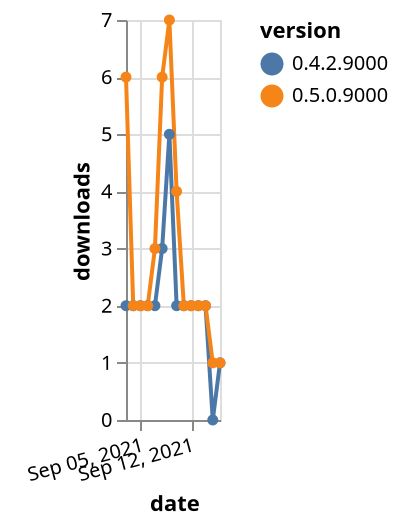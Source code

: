 {"$schema": "https://vega.github.io/schema/vega-lite/v5.json", "description": "A simple bar chart with embedded data.", "data": {"values": [{"date": "2021-09-03", "total": 1294, "delta": 2, "version": "0.4.2.9000"}, {"date": "2021-09-04", "total": 1296, "delta": 2, "version": "0.4.2.9000"}, {"date": "2021-09-05", "total": 1298, "delta": 2, "version": "0.4.2.9000"}, {"date": "2021-09-06", "total": 1300, "delta": 2, "version": "0.4.2.9000"}, {"date": "2021-09-07", "total": 1302, "delta": 2, "version": "0.4.2.9000"}, {"date": "2021-09-08", "total": 1305, "delta": 3, "version": "0.4.2.9000"}, {"date": "2021-09-09", "total": 1310, "delta": 5, "version": "0.4.2.9000"}, {"date": "2021-09-10", "total": 1312, "delta": 2, "version": "0.4.2.9000"}, {"date": "2021-09-11", "total": 1314, "delta": 2, "version": "0.4.2.9000"}, {"date": "2021-09-12", "total": 1316, "delta": 2, "version": "0.4.2.9000"}, {"date": "2021-09-13", "total": 1318, "delta": 2, "version": "0.4.2.9000"}, {"date": "2021-09-14", "total": 1320, "delta": 2, "version": "0.4.2.9000"}, {"date": "2021-09-15", "total": 1320, "delta": 0, "version": "0.4.2.9000"}, {"date": "2021-09-16", "total": 1321, "delta": 1, "version": "0.4.2.9000"}, {"date": "2021-09-03", "total": 1389, "delta": 6, "version": "0.5.0.9000"}, {"date": "2021-09-04", "total": 1391, "delta": 2, "version": "0.5.0.9000"}, {"date": "2021-09-05", "total": 1393, "delta": 2, "version": "0.5.0.9000"}, {"date": "2021-09-06", "total": 1395, "delta": 2, "version": "0.5.0.9000"}, {"date": "2021-09-07", "total": 1398, "delta": 3, "version": "0.5.0.9000"}, {"date": "2021-09-08", "total": 1404, "delta": 6, "version": "0.5.0.9000"}, {"date": "2021-09-09", "total": 1411, "delta": 7, "version": "0.5.0.9000"}, {"date": "2021-09-10", "total": 1415, "delta": 4, "version": "0.5.0.9000"}, {"date": "2021-09-11", "total": 1417, "delta": 2, "version": "0.5.0.9000"}, {"date": "2021-09-12", "total": 1419, "delta": 2, "version": "0.5.0.9000"}, {"date": "2021-09-13", "total": 1421, "delta": 2, "version": "0.5.0.9000"}, {"date": "2021-09-14", "total": 1423, "delta": 2, "version": "0.5.0.9000"}, {"date": "2021-09-15", "total": 1424, "delta": 1, "version": "0.5.0.9000"}, {"date": "2021-09-16", "total": 1425, "delta": 1, "version": "0.5.0.9000"}]}, "width": "container", "mark": {"type": "line", "point": {"filled": true}}, "encoding": {"x": {"field": "date", "type": "temporal", "timeUnit": "yearmonthdate", "title": "date", "axis": {"labelAngle": -15}}, "y": {"field": "delta", "type": "quantitative", "title": "downloads"}, "color": {"field": "version", "type": "nominal"}, "tooltip": {"field": "delta"}}}
